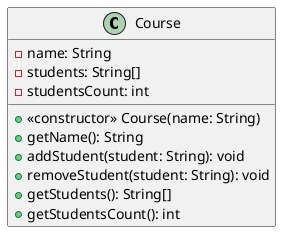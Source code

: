 @startuml

class Course {
    - name: String
    - students: String[]
    - studentsCount: int
    + <<constructor>> Course(name: String)
    + getName(): String
    + addStudent(student: String): void
    + removeStudent(student: String): void
    + getStudents(): String[]
    + getStudentsCount(): int
}

@enduml